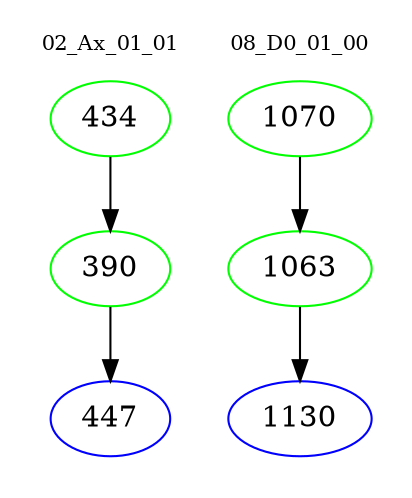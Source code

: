 digraph{
subgraph cluster_0 {
color = white
label = "02_Ax_01_01";
fontsize=10;
T0_434 [label="434", color="green"]
T0_434 -> T0_390 [color="black"]
T0_390 [label="390", color="green"]
T0_390 -> T0_447 [color="black"]
T0_447 [label="447", color="blue"]
}
subgraph cluster_1 {
color = white
label = "08_D0_01_00";
fontsize=10;
T1_1070 [label="1070", color="green"]
T1_1070 -> T1_1063 [color="black"]
T1_1063 [label="1063", color="green"]
T1_1063 -> T1_1130 [color="black"]
T1_1130 [label="1130", color="blue"]
}
}

